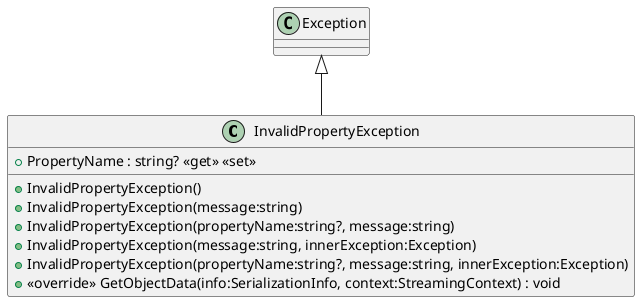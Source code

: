 @startuml
class InvalidPropertyException {
    + InvalidPropertyException()
    + InvalidPropertyException(message:string)
    + InvalidPropertyException(propertyName:string?, message:string)
    + InvalidPropertyException(message:string, innerException:Exception)
    + InvalidPropertyException(propertyName:string?, message:string, innerException:Exception)
    + PropertyName : string? <<get>> <<set>>
    + <<override>> GetObjectData(info:SerializationInfo, context:StreamingContext) : void
}
Exception <|-- InvalidPropertyException
@enduml
